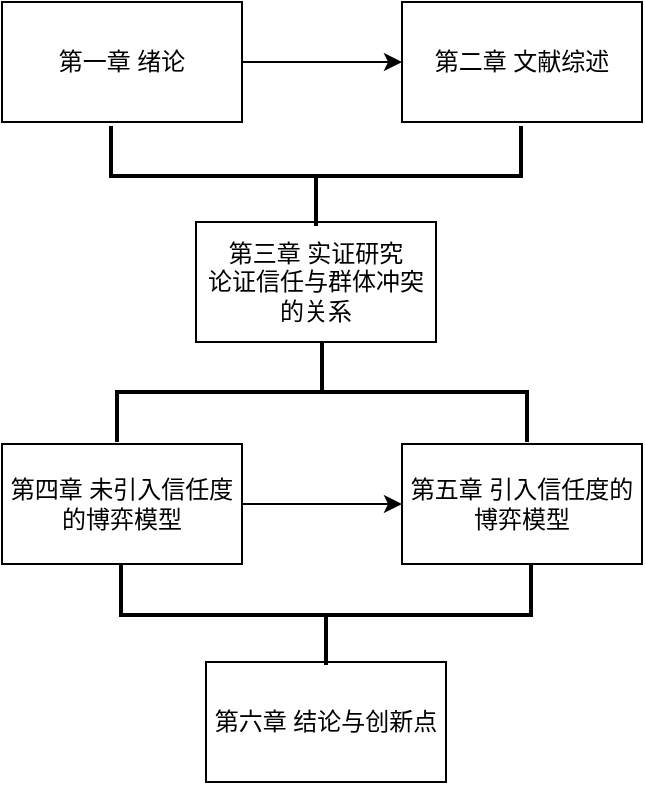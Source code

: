 <mxfile version="10.5.9" type="github"><diagram id="9ich_mbcdB-G56LFK21D" name="Page-1"><mxGraphModel dx="870" dy="574" grid="1" gridSize="10" guides="1" tooltips="1" connect="1" arrows="1" fold="1" page="1" pageScale="1" pageWidth="827" pageHeight="1169" math="0" shadow="0"><root><mxCell id="0"/><mxCell id="1" parent="0"/><mxCell id="8tj9sEAS6jMF_DS3QyvM-3" value="" style="edgeStyle=orthogonalEdgeStyle;rounded=0;orthogonalLoop=1;jettySize=auto;html=1;" edge="1" parent="1" source="8tj9sEAS6jMF_DS3QyvM-1" target="8tj9sEAS6jMF_DS3QyvM-2"><mxGeometry relative="1" as="geometry"/></mxCell><mxCell id="8tj9sEAS6jMF_DS3QyvM-1" value="第一章 绪论" style="rounded=0;whiteSpace=wrap;html=1;" vertex="1" parent="1"><mxGeometry x="200" y="20" width="120" height="60" as="geometry"/></mxCell><mxCell id="8tj9sEAS6jMF_DS3QyvM-2" value="第二章 文献综述" style="rounded=0;whiteSpace=wrap;html=1;" vertex="1" parent="1"><mxGeometry x="400" y="20" width="120" height="60" as="geometry"/></mxCell><mxCell id="8tj9sEAS6jMF_DS3QyvM-4" value="第三章 实证研究&lt;br&gt;论证信任与群体冲突的关系&lt;br&gt;" style="rounded=0;whiteSpace=wrap;html=1;" vertex="1" parent="1"><mxGeometry x="297" y="130" width="120" height="60" as="geometry"/></mxCell><mxCell id="8tj9sEAS6jMF_DS3QyvM-7" value="" style="edgeStyle=orthogonalEdgeStyle;rounded=0;orthogonalLoop=1;jettySize=auto;html=1;" edge="1" parent="1" source="8tj9sEAS6jMF_DS3QyvM-5" target="8tj9sEAS6jMF_DS3QyvM-6"><mxGeometry relative="1" as="geometry"/></mxCell><mxCell id="8tj9sEAS6jMF_DS3QyvM-5" value="第四章 未引入信任度的博弈模型&lt;br&gt;" style="rounded=0;whiteSpace=wrap;html=1;" vertex="1" parent="1"><mxGeometry x="200" y="241" width="120" height="60" as="geometry"/></mxCell><mxCell id="8tj9sEAS6jMF_DS3QyvM-6" value="第五章 引入信任度的博弈模型&lt;br&gt;" style="rounded=0;whiteSpace=wrap;html=1;" vertex="1" parent="1"><mxGeometry x="400" y="241" width="120" height="60" as="geometry"/></mxCell><mxCell id="8tj9sEAS6jMF_DS3QyvM-8" value="第六章 结论与创新点&lt;br&gt;" style="rounded=0;whiteSpace=wrap;html=1;" vertex="1" parent="1"><mxGeometry x="302" y="350" width="120" height="60" as="geometry"/></mxCell><mxCell id="8tj9sEAS6jMF_DS3QyvM-11" value="" style="strokeWidth=2;html=1;shape=mxgraph.flowchart.annotation_2;align=left;rotation=-90;" vertex="1" parent="1"><mxGeometry x="337" y="224" width="50" height="205" as="geometry"/></mxCell><mxCell id="8tj9sEAS6jMF_DS3QyvM-12" value="" style="strokeWidth=2;html=1;shape=mxgraph.flowchart.annotation_2;align=left;rotation=-90;" vertex="1" parent="1"><mxGeometry x="332" y="4.5" width="50" height="205" as="geometry"/></mxCell><mxCell id="8tj9sEAS6jMF_DS3QyvM-13" value="" style="strokeWidth=2;html=1;shape=mxgraph.flowchart.annotation_2;align=left;rotation=90;" vertex="1" parent="1"><mxGeometry x="335" y="112.5" width="50" height="205" as="geometry"/></mxCell></root></mxGraphModel></diagram></mxfile>